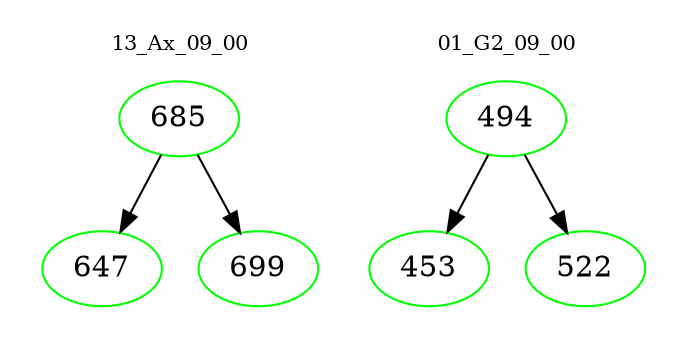 digraph{
subgraph cluster_0 {
color = white
label = "13_Ax_09_00";
fontsize=10;
T0_685 [label="685", color="green"]
T0_685 -> T0_647 [color="black"]
T0_647 [label="647", color="green"]
T0_685 -> T0_699 [color="black"]
T0_699 [label="699", color="green"]
}
subgraph cluster_1 {
color = white
label = "01_G2_09_00";
fontsize=10;
T1_494 [label="494", color="green"]
T1_494 -> T1_453 [color="black"]
T1_453 [label="453", color="green"]
T1_494 -> T1_522 [color="black"]
T1_522 [label="522", color="green"]
}
}
